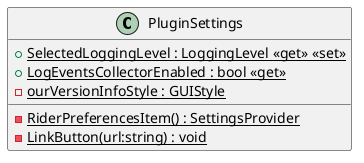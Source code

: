 @startuml
class PluginSettings {
    + {static} SelectedLoggingLevel : LoggingLevel <<get>> <<set>>
    + {static} LogEventsCollectorEnabled : bool <<get>>
    - {static} ourVersionInfoStyle : GUIStyle
    - {static} RiderPreferencesItem() : SettingsProvider
    - {static} LinkButton(url:string) : void
}
@enduml
